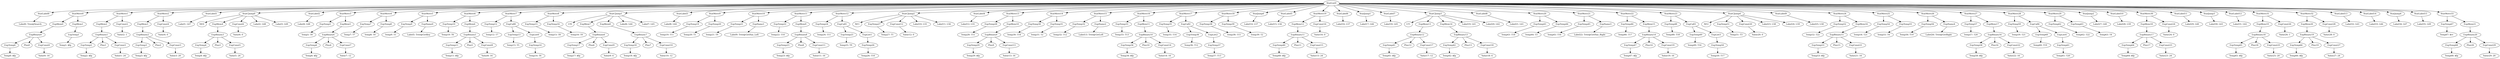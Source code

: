 digraph {
	ordering = out;
	ExpConst29 -> "Value29: 20";
	ExpTemp68 -> "Temp68: $fp";
	StatMove33 -> ExpTemp67;
	StatMove33 -> ExpMem21;
	StatLabel14 -> "Label33: L66";
	StatLabel13 -> "Label32: L63";
	ExpMem20 -> ExpBinary19;
	ExpConst27 -> "Value27: 24";
	ExpBinary19 -> ExpTemp66;
	ExpBinary19 -> Plus19;
	ExpBinary19 -> ExpConst27;
	ExpTemp66 -> "Temp66: $fp";
	StatMove31 -> ExpMem19;
	StatMove31 -> ExpConst26;
	ExpConst25 -> "Value25: 20";
	StatJump4 -> "Label34: L67";
	ExpMem10 -> ExpBinary9;
	ExpTemp10 -> "Temp10: T6";
	ExpTemp29 -> "Temp29: $fp";
	StatMove13 -> ExpTemp28;
	StatMove13 -> ExpMem10;
	StatLabel4 -> "Label12: L55";
	ExpTemp27 -> "Temp27: T1";
	ExpList4 -> ExpTemp61;
	ExpTemp26 -> "Temp26: T10";
	ExpTemp41 -> "Temp41: $fp";
	ExpMem19 -> ExpBinary18;
	ExpCall1 -> ExpTemp25;
	ExpCall1 -> ExpList1;
	ExpTemp25 -> "Temp25: T9";
	ExpTemp20 -> "Temp20: T1";
	ExpName0 -> "Label5: Tree@GetKey";
	ExpConst8 -> "Value8: 16";
	ExpTemp48 -> "Temp48: T18";
	ExpMem11 -> ExpBinary10;
	StatMove26 -> ExpTemp56;
	StatMove26 -> ExpName4;
	ExpMem8 -> ExpBinary7;
	StatLabel3 -> "Label8: L64";
	StatMove15 -> ExpTemp32;
	StatMove15 -> ExpName2;
	ExpTemp23 -> "Temp23: $fp";
	StatCJump1 -> LT0;
	StatCJump1 -> ExpMem7;
	StatCJump1 -> ExpMem8;
	StatCJump1 -> "Label6: L64";
	StatCJump1 -> "Label7: L65";
	ExpCall3 -> ExpTemp49;
	ExpCall3 -> ExpList3;
	ExpBinary6 -> ExpTemp17;
	ExpBinary6 -> Plus6;
	ExpBinary6 -> ExpConst9;
	StatMove24 -> ExpTemp52;
	StatMove24 -> ExpMem16;
	ExpTemp16 -> "Temp16: T0";
	StatCJump2 -> NE1;
	StatCJump2 -> ExpTemp27;
	StatCJump2 -> ExpConst12;
	StatCJump2 -> "Label10: L55";
	StatCJump2 -> "Label11: L56";
	ExpName1 -> "Label9: Tree@GetHas_Left";
	ExpTemp15 -> "Temp15: T8";
	StatMove12 -> ExpTemp24;
	StatMove12 -> ExpCall1;
	ExpConst19 -> "Value19: 16";
	StatMove14 -> ExpTemp30;
	StatMove14 -> ExpTemp31;
	ExpCall0 -> ExpTemp13;
	ExpCall0 -> ExpList0;
	ExpTemp13 -> "Temp13: T5";
	ExpTemp30 -> "Temp30: T14";
	ExpTemp17 -> "Temp17: $fp";
	ExpConst3 -> "Value3: 20";
	ExpTemp21 -> "Temp21: T9";
	ExpConst7 -> "Value7: 12";
	ExpTemp24 -> "Temp24: T11";
	ExpTemp31 -> "Temp31: T2";
	StatLabel1 -> "Label1: L67";
	ExpTemp12 -> "Temp12: T7";
	ExpTemp14 -> "Temp14: T6";
	StatLabel6 -> "Label16: L57";
	ExpMem21 -> ExpBinary20;
	ExpConst23 -> "Value23: 24";
	ExpMem2 -> ExpBinary1;
	ExpTemp33 -> "Temp33: T13";
	StatMove1 -> ExpMem2;
	StatMove1 -> ExpConst2;
	StatCJump0 -> NE0;
	StatCJump0 -> ExpMem4;
	StatCJump0 -> ExpConst6;
	StatCJump0 -> "Label2: L68";
	StatCJump0 -> "Label3: L69";
	ExpConst12 -> "Value12: 0";
	ExpBinary9 -> ExpTemp29;
	ExpBinary9 -> Plus9;
	ExpBinary9 -> ExpConst13;
	ExpConst28 -> "Value28: 0";
	ExpTemp18 -> "Temp18: $fp";
	ExpTemp8 -> "Temp8: T0";
	ExpMem15 -> ExpBinary14;
	ExpConst1 -> "Value1: 24";
	StatLabel15 -> "Label35: L69";
	ExpTemp45 -> "Temp45: T16";
	StatLabel12 -> "Label31: L62";
	ExpBinary0 -> ExpTemp0;
	ExpBinary0 -> Plus0;
	ExpBinary0 -> ExpConst0;
	StatMove10 -> ExpTemp21;
	StatMove10 -> ExpName1;
	ExpMem4 -> ExpBinary3;
	ExpBinary11 -> ExpTemp40;
	ExpBinary11 -> Plus11;
	ExpBinary11 -> ExpConst15;
	ExpBinary20 -> ExpTemp68;
	ExpBinary20 -> Plus20;
	ExpBinary20 -> ExpConst29;
	ExpTemp28 -> "Temp28: T15";
	StatMove8 -> ExpTemp15;
	StatMove8 -> ExpTemp16;
	ExpTemp59 -> "Temp59: T21";
	ExpMem16 -> ExpBinary15;
	ExpBinary2 -> ExpTemp3;
	ExpBinary2 -> Plus2;
	ExpBinary2 -> ExpConst3;
	ExpMem5 -> ExpBinary4;
	ExpTemp53 -> "Temp53: $fp";
	ExpTemp19 -> "Temp19: T11";
	StatMove2 -> ExpMem3;
	StatMove2 -> ExpConst4;
	ExpBinary13 -> ExpTemp42;
	ExpBinary13 -> Plus13;
	ExpBinary13 -> ExpConst18;
	ExpTemp54 -> "Temp54: T21";
	ExpTemp2 -> "Temp2: $fp";
	StatLabel11 -> "Label29: L60";
	ExpMem3 -> ExpBinary2;
	ExpList1 -> ExpTemp26;
	ExpTemp1 -> "Temp1: $fp";
	ExpBinary4 -> ExpTemp6;
	ExpBinary4 -> Plus4;
	ExpBinary4 -> ExpConst7;
	StatMove23 -> ExpTemp48;
	StatMove23 -> ExpCall3;
	ExpTemp35 -> "Temp35: T14";
	StatMove29 -> ExpTemp62;
	StatMove29 -> ExpTemp63;
	ExpTemp65 -> "Temp65: $fp";
	ExpBinary1 -> ExpTemp2;
	ExpBinary1 -> Plus1;
	ExpBinary1 -> ExpConst1;
	ExpConst10 -> "Value10: 12";
	StatMove9 -> ExpTemp19;
	StatMove9 -> ExpTemp20;
	StatMove4 -> ExpTemp7;
	StatMove4 -> ExpTemp8;
	StatLabel2 -> "Label4: L68";
	StatMove5 -> ExpTemp9;
	StatMove5 -> ExpName0;
	ExpBinary17 -> ExpTemp64;
	ExpBinary17 -> Plus17;
	ExpBinary17 -> ExpConst23;
	ExpTemp4 -> "Temp4: $fp";
	StatLabel5 -> "Label15: L56";
	StatMove7 -> ExpTemp12;
	StatMove7 -> ExpCall0;
	ExpTemp7 -> "Temp7: T7";
	ExpBinary8 -> ExpTemp23;
	ExpBinary8 -> Plus8;
	ExpBinary8 -> ExpConst11;
	ExpConst5 -> "Value5: 24";
	ExpTemp39 -> "Temp39: T2";
	ExpMem9 -> ExpBinary8;
	ExpConst6 -> "Value6: 0";
	StatMove27 -> ExpTemp57;
	StatMove27 -> ExpMem17;
	ExpTemp22 -> "Temp22: T10";
	ExpList2 -> ExpTemp37;
	StatMove3 -> ExpTemp5;
	StatMove3 -> ExpMem5;
	StatLabel0 -> "Label0: Tree@Search";
	ExpConst24 -> "Value24: 0";
	ExpTemp11 -> "Temp11: $fp";
	ExpConst0 -> "Value0: 16";
	ExpTemp9 -> "Temp9: T5";
	ExpCall4 -> ExpTemp60;
	ExpCall4 -> ExpList4;
	StatJump3 -> "Label30: L63";
	StatMove32 -> ExpMem20;
	StatMove32 -> ExpConst28;
	StatMove22 -> ExpTemp46;
	StatMove22 -> ExpMem15;
	ExpConst4 -> "Value4: 0";
	ExpBinary7 -> ExpTemp18;
	ExpBinary7 -> Plus7;
	ExpBinary7 -> ExpConst10;
	ExpBinary5 -> ExpTemp11;
	ExpBinary5 -> Plus5;
	ExpBinary5 -> ExpConst8;
	ExpTemp43 -> "Temp43: T18";
	ExpTemp32 -> "Temp32: T12";
	ExpName2 -> "Label13: Tree@GetLeft";
	ExpMem1 -> ExpTemp1;
	ExpTemp58 -> "Temp58: $fp";
	StatList0 -> StatLabel0;
	StatList0 -> StatMove0;
	StatList0 -> StatMove1;
	StatList0 -> StatMove2;
	StatList0 -> StatLabel1;
	StatList0 -> StatCJump0;
	StatList0 -> StatLabel2;
	StatList0 -> StatMove3;
	StatList0 -> StatMove4;
	StatList0 -> StatMove5;
	StatList0 -> StatMove6;
	StatList0 -> StatMove7;
	StatList0 -> StatMove8;
	StatList0 -> StatCJump1;
	StatList0 -> StatLabel3;
	StatList0 -> StatMove9;
	StatList0 -> StatMove10;
	StatList0 -> StatMove11;
	StatList0 -> StatMove12;
	StatList0 -> StatCJump2;
	StatList0 -> StatLabel4;
	StatList0 -> StatMove13;
	StatList0 -> StatMove14;
	StatList0 -> StatMove15;
	StatList0 -> StatMove16;
	StatList0 -> StatMove17;
	StatList0 -> StatMove18;
	StatList0 -> StatJump0;
	StatList0 -> StatLabel5;
	StatList0 -> StatMove19;
	StatList0 -> StatLabel6;
	StatList0 -> StatJump1;
	StatList0 -> StatLabel7;
	StatList0 -> StatCJump3;
	StatList0 -> StatLabel8;
	StatList0 -> StatMove20;
	StatList0 -> StatMove21;
	StatList0 -> StatMove22;
	StatList0 -> StatMove23;
	StatList0 -> StatCJump4;
	StatList0 -> StatLabel9;
	StatList0 -> StatMove24;
	StatList0 -> StatMove25;
	StatList0 -> StatMove26;
	StatList0 -> StatMove27;
	StatList0 -> StatMove28;
	StatList0 -> StatMove29;
	StatList0 -> StatJump2;
	StatList0 -> StatLabel10;
	StatList0 -> StatMove30;
	StatList0 -> StatLabel11;
	StatList0 -> StatJump3;
	StatList0 -> StatLabel12;
	StatList0 -> StatMove31;
	StatList0 -> StatMove32;
	StatList0 -> StatLabel13;
	StatList0 -> StatLabel14;
	StatList0 -> StatJump4;
	StatList0 -> StatLabel15;
	StatList0 -> StatMove33;
	StatMove16 -> ExpTemp33;
	StatMove16 -> ExpMem11;
	ExpMem12 -> ExpBinary11;
	StatLabel7 -> "Label18: L65";
	ExpTemp34 -> "Temp34: $fp";
	ExpBinary10 -> ExpTemp34;
	ExpBinary10 -> Plus10;
	ExpBinary10 -> ExpConst14;
	ExpConst9 -> "Value9: 4";
	ExpConst14 -> "Value14: 16";
	StatMove17 -> ExpTemp35;
	StatMove17 -> ExpCall2;
	ExpMem0 -> ExpBinary0;
	ExpTemp36 -> "Temp36: T12";
	ExpConst2 -> "Value2: 1";
	ExpCall2 -> ExpTemp36;
	ExpCall2 -> ExpList2;
	ExpConst11 -> "Value11: 16";
	ExpTemp47 -> "Temp47: $fp";
	ExpBinary15 -> ExpTemp53;
	ExpBinary15 -> Plus15;
	ExpBinary15 -> ExpConst21;
	ExpTemp37 -> "Temp37: T13";
	ExpTemp38 -> "Temp38: T15";
	StatMove18 -> ExpTemp38;
	StatMove18 -> ExpTemp39;
	StatJump0 -> "Label14: L57";
	StatMove11 -> ExpTemp22;
	StatMove11 -> ExpMem9;
	ExpTemp44 -> "Temp44: T3";
	ExpTemp67 -> "Temp67: $rv";
	ExpBinary3 -> ExpTemp4;
	ExpBinary3 -> Plus3;
	ExpBinary3 -> ExpConst5;
	ExpTemp40 -> "Temp40: $fp";
	ExpList0 -> ExpTemp14;
	ExpConst22 -> "Value22: 16";
	ExpConst15 -> "Value15: 24";
	ExpMem6 -> ExpBinary5;
	ExpConst16 -> "Value16: 0";
	ExpTemp52 -> "Temp52: T22";
	StatJump1 -> "Label17: L66";
	ExpMem7 -> ExpBinary6;
	ExpConst13 -> "Value13: 16";
	ExpTemp46 -> "Temp46: T17";
	ExpTemp60 -> "Temp60: T19";
	StatMove6 -> ExpTemp10;
	StatMove6 -> ExpMem6;
	ExpBinary12 -> ExpTemp41;
	ExpBinary12 -> Plus12;
	ExpBinary12 -> ExpConst17;
	ExpConst26 -> "Value26: 1";
	ExpConst18 -> "Value18: 4";
	ExpConst17 -> "Value17: 12";
	StatCJump4 -> NE2;
	StatCJump4 -> ExpTemp51;
	StatCJump4 -> ExpConst20;
	StatCJump4 -> "Label23: L58";
	StatCJump4 -> "Label24: L59";
	ExpMem13 -> ExpBinary12;
	ExpTemp62 -> "Temp62: T22";
	ExpTemp42 -> "Temp42: $fp";
	StatMove25 -> ExpTemp54;
	StatMove25 -> ExpTemp55;
	ExpMem14 -> ExpBinary13;
	StatMove20 -> ExpTemp43;
	StatMove20 -> ExpTemp44;
	StatMove21 -> ExpTemp45;
	StatMove21 -> ExpName3;
	ExpName3 -> "Label22: Tree@GetHas_Right";
	StatMove28 -> ExpTemp59;
	StatMove28 -> ExpCall4;
	StatMove0 -> ExpMem0;
	StatMove0 -> ExpMem1;
	ExpBinary14 -> ExpTemp47;
	ExpBinary14 -> Plus14;
	ExpBinary14 -> ExpConst19;
	ExpTemp50 -> "Temp50: T17";
	ExpList3 -> ExpTemp50;
	ExpConst20 -> "Value20: 0";
	StatLabel9 -> "Label25: L58";
	ExpTemp49 -> "Temp49: T16";
	ExpConst21 -> "Value21: 16";
	ExpTemp5 -> "Temp5: T8";
	ExpTemp57 -> "Temp57: T20";
	StatCJump3 -> LT1;
	StatCJump3 -> ExpMem13;
	StatCJump3 -> ExpMem14;
	StatCJump3 -> "Label19: L61";
	StatCJump3 -> "Label20: L62";
	ExpTemp55 -> "Temp55: T4";
	ExpTemp56 -> "Temp56: T19";
	ExpName4 -> "Label26: Tree@GetRight";
	ExpBinary16 -> ExpTemp58;
	ExpBinary16 -> Plus16;
	ExpBinary16 -> ExpConst22;
	ExpMem17 -> ExpBinary16;
	StatMove19 -> ExpMem12;
	StatMove19 -> ExpConst16;
	ExpTemp0 -> "Temp0: $fp";
	ExpTemp61 -> "Temp61: T20";
	ExpTemp51 -> "Temp51: T3";
	StatJump2 -> "Label27: L60";
	StatLabel10 -> "Label28: L59";
	ExpTemp63 -> "Temp63: T4";
	ExpTemp64 -> "Temp64: $fp";
	ExpMem18 -> ExpBinary17;
	StatMove30 -> ExpMem18;
	StatMove30 -> ExpConst24;
	ExpTemp3 -> "Temp3: $fp";
	ExpTemp6 -> "Temp6: $fp";
	StatLabel8 -> "Label21: L61";
	ExpBinary18 -> ExpTemp65;
	ExpBinary18 -> Plus18;
	ExpBinary18 -> ExpConst25;
}

